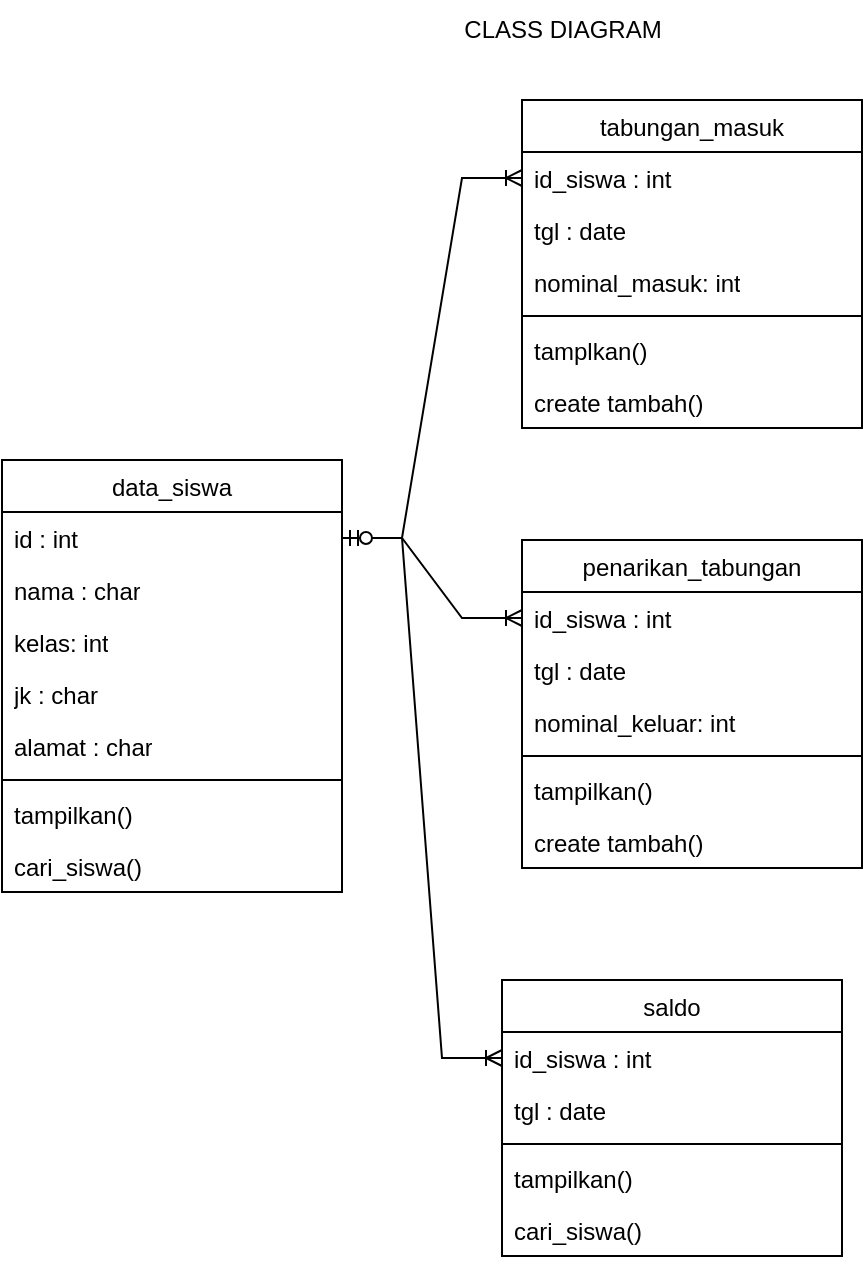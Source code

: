 <mxfile version="24.7.12">
  <diagram name="Page-1" id="NdQ-0UeCsLzunBc1ytQY">
    <mxGraphModel dx="1674" dy="1872" grid="1" gridSize="10" guides="1" tooltips="1" connect="1" arrows="1" fold="1" page="1" pageScale="1" pageWidth="850" pageHeight="1100" math="0" shadow="0">
      <root>
        <mxCell id="0" />
        <mxCell id="1" parent="0" />
        <mxCell id="avfFgY5h9pjGfj-I8yLz-34" value="&lt;span style=&quot;font-weight: 400;&quot;&gt;penarikan_tabungan&lt;/span&gt;" style="swimlane;fontStyle=1;align=center;verticalAlign=top;childLayout=stackLayout;horizontal=1;startSize=26;horizontalStack=0;resizeParent=1;resizeParentMax=0;resizeLast=0;collapsible=1;marginBottom=0;whiteSpace=wrap;html=1;" parent="1" vertex="1">
          <mxGeometry x="370" y="-820" width="170" height="164" as="geometry" />
        </mxCell>
        <mxCell id="avfFgY5h9pjGfj-I8yLz-45" value="id_siswa : int" style="text;strokeColor=none;fillColor=none;align=left;verticalAlign=top;spacingLeft=4;spacingRight=4;overflow=hidden;rotatable=0;points=[[0,0.5],[1,0.5]];portConstraint=eastwest;whiteSpace=wrap;html=1;" parent="avfFgY5h9pjGfj-I8yLz-34" vertex="1">
          <mxGeometry y="26" width="170" height="26" as="geometry" />
        </mxCell>
        <mxCell id="wWe5XqqTqYmhKktBKHbf-20" value="tgl : date" style="text;strokeColor=none;fillColor=none;align=left;verticalAlign=top;spacingLeft=4;spacingRight=4;overflow=hidden;rotatable=0;points=[[0,0.5],[1,0.5]];portConstraint=eastwest;whiteSpace=wrap;html=1;" parent="avfFgY5h9pjGfj-I8yLz-34" vertex="1">
          <mxGeometry y="52" width="170" height="26" as="geometry" />
        </mxCell>
        <mxCell id="avfFgY5h9pjGfj-I8yLz-37" value="nominal_keluar: int" style="text;strokeColor=none;fillColor=none;align=left;verticalAlign=top;spacingLeft=4;spacingRight=4;overflow=hidden;rotatable=0;points=[[0,0.5],[1,0.5]];portConstraint=eastwest;whiteSpace=wrap;html=1;" parent="avfFgY5h9pjGfj-I8yLz-34" vertex="1">
          <mxGeometry y="78" width="170" height="26" as="geometry" />
        </mxCell>
        <mxCell id="avfFgY5h9pjGfj-I8yLz-38" value="" style="line;strokeWidth=1;fillColor=none;align=left;verticalAlign=middle;spacingTop=-1;spacingLeft=3;spacingRight=3;rotatable=0;labelPosition=right;points=[];portConstraint=eastwest;strokeColor=inherit;" parent="avfFgY5h9pjGfj-I8yLz-34" vertex="1">
          <mxGeometry y="104" width="170" height="8" as="geometry" />
        </mxCell>
        <mxCell id="avfFgY5h9pjGfj-I8yLz-44" value="tampilkan()" style="text;strokeColor=none;fillColor=none;align=left;verticalAlign=top;spacingLeft=4;spacingRight=4;overflow=hidden;rotatable=0;points=[[0,0.5],[1,0.5]];portConstraint=eastwest;whiteSpace=wrap;html=1;" parent="avfFgY5h9pjGfj-I8yLz-34" vertex="1">
          <mxGeometry y="112" width="170" height="26" as="geometry" />
        </mxCell>
        <mxCell id="wWe5XqqTqYmhKktBKHbf-12" value="create tambah()" style="text;strokeColor=none;fillColor=none;align=left;verticalAlign=top;spacingLeft=4;spacingRight=4;overflow=hidden;rotatable=0;points=[[0,0.5],[1,0.5]];portConstraint=eastwest;whiteSpace=wrap;html=1;" parent="avfFgY5h9pjGfj-I8yLz-34" vertex="1">
          <mxGeometry y="138" width="170" height="26" as="geometry" />
        </mxCell>
        <mxCell id="avfFgY5h9pjGfj-I8yLz-57" value="&lt;span style=&quot;font-weight: 400;&quot;&gt;data_siswa&lt;/span&gt;" style="swimlane;fontStyle=1;align=center;verticalAlign=top;childLayout=stackLayout;horizontal=1;startSize=26;horizontalStack=0;resizeParent=1;resizeParentMax=0;resizeLast=0;collapsible=1;marginBottom=0;whiteSpace=wrap;html=1;" parent="1" vertex="1">
          <mxGeometry x="110" y="-860" width="170" height="216" as="geometry" />
        </mxCell>
        <mxCell id="WPfIaO0SpRh4efCsDEcP-2" value="id : int" style="text;strokeColor=none;fillColor=none;align=left;verticalAlign=top;spacingLeft=4;spacingRight=4;overflow=hidden;rotatable=0;points=[[0,0.5],[1,0.5]];portConstraint=eastwest;whiteSpace=wrap;html=1;" parent="avfFgY5h9pjGfj-I8yLz-57" vertex="1">
          <mxGeometry y="26" width="170" height="26" as="geometry" />
        </mxCell>
        <mxCell id="avfFgY5h9pjGfj-I8yLz-58" value="nama : char" style="text;strokeColor=none;fillColor=none;align=left;verticalAlign=top;spacingLeft=4;spacingRight=4;overflow=hidden;rotatable=0;points=[[0,0.5],[1,0.5]];portConstraint=eastwest;whiteSpace=wrap;html=1;" parent="avfFgY5h9pjGfj-I8yLz-57" vertex="1">
          <mxGeometry y="52" width="170" height="26" as="geometry" />
        </mxCell>
        <mxCell id="avfFgY5h9pjGfj-I8yLz-59" value="kelas: int" style="text;strokeColor=none;fillColor=none;align=left;verticalAlign=top;spacingLeft=4;spacingRight=4;overflow=hidden;rotatable=0;points=[[0,0.5],[1,0.5]];portConstraint=eastwest;whiteSpace=wrap;html=1;" parent="avfFgY5h9pjGfj-I8yLz-57" vertex="1">
          <mxGeometry y="78" width="170" height="26" as="geometry" />
        </mxCell>
        <mxCell id="avfFgY5h9pjGfj-I8yLz-60" value="jk : char" style="text;strokeColor=none;fillColor=none;align=left;verticalAlign=top;spacingLeft=4;spacingRight=4;overflow=hidden;rotatable=0;points=[[0,0.5],[1,0.5]];portConstraint=eastwest;whiteSpace=wrap;html=1;" parent="avfFgY5h9pjGfj-I8yLz-57" vertex="1">
          <mxGeometry y="104" width="170" height="26" as="geometry" />
        </mxCell>
        <mxCell id="avfFgY5h9pjGfj-I8yLz-70" value="alamat : char" style="text;strokeColor=none;fillColor=none;align=left;verticalAlign=top;spacingLeft=4;spacingRight=4;overflow=hidden;rotatable=0;points=[[0,0.5],[1,0.5]];portConstraint=eastwest;whiteSpace=wrap;html=1;" parent="avfFgY5h9pjGfj-I8yLz-57" vertex="1">
          <mxGeometry y="130" width="170" height="26" as="geometry" />
        </mxCell>
        <mxCell id="avfFgY5h9pjGfj-I8yLz-61" value="" style="line;strokeWidth=1;fillColor=none;align=left;verticalAlign=middle;spacingTop=-1;spacingLeft=3;spacingRight=3;rotatable=0;labelPosition=right;points=[];portConstraint=eastwest;strokeColor=inherit;" parent="avfFgY5h9pjGfj-I8yLz-57" vertex="1">
          <mxGeometry y="156" width="170" height="8" as="geometry" />
        </mxCell>
        <mxCell id="avfFgY5h9pjGfj-I8yLz-66" value="tampilkan()" style="text;strokeColor=none;fillColor=none;align=left;verticalAlign=top;spacingLeft=4;spacingRight=4;overflow=hidden;rotatable=0;points=[[0,0.5],[1,0.5]];portConstraint=eastwest;whiteSpace=wrap;html=1;" parent="avfFgY5h9pjGfj-I8yLz-57" vertex="1">
          <mxGeometry y="164" width="170" height="26" as="geometry" />
        </mxCell>
        <mxCell id="WPfIaO0SpRh4efCsDEcP-3" value="cari_siswa()" style="text;strokeColor=none;fillColor=none;align=left;verticalAlign=top;spacingLeft=4;spacingRight=4;overflow=hidden;rotatable=0;points=[[0,0.5],[1,0.5]];portConstraint=eastwest;whiteSpace=wrap;html=1;" parent="avfFgY5h9pjGfj-I8yLz-57" vertex="1">
          <mxGeometry y="190" width="170" height="26" as="geometry" />
        </mxCell>
        <mxCell id="avfFgY5h9pjGfj-I8yLz-90" value="&lt;span style=&quot;font-weight: 400;&quot;&gt;tabungan_masuk&lt;/span&gt;" style="swimlane;fontStyle=1;align=center;verticalAlign=top;childLayout=stackLayout;horizontal=1;startSize=26;horizontalStack=0;resizeParent=1;resizeParentMax=0;resizeLast=0;collapsible=1;marginBottom=0;whiteSpace=wrap;html=1;" parent="1" vertex="1">
          <mxGeometry x="370" y="-1040" width="170" height="164" as="geometry" />
        </mxCell>
        <mxCell id="avfFgY5h9pjGfj-I8yLz-91" value="id_siswa : int" style="text;strokeColor=none;fillColor=none;align=left;verticalAlign=top;spacingLeft=4;spacingRight=4;overflow=hidden;rotatable=0;points=[[0,0.5],[1,0.5]];portConstraint=eastwest;whiteSpace=wrap;html=1;" parent="avfFgY5h9pjGfj-I8yLz-90" vertex="1">
          <mxGeometry y="26" width="170" height="26" as="geometry" />
        </mxCell>
        <mxCell id="wWe5XqqTqYmhKktBKHbf-19" value="tgl : date" style="text;strokeColor=none;fillColor=none;align=left;verticalAlign=top;spacingLeft=4;spacingRight=4;overflow=hidden;rotatable=0;points=[[0,0.5],[1,0.5]];portConstraint=eastwest;whiteSpace=wrap;html=1;" parent="avfFgY5h9pjGfj-I8yLz-90" vertex="1">
          <mxGeometry y="52" width="170" height="26" as="geometry" />
        </mxCell>
        <mxCell id="avfFgY5h9pjGfj-I8yLz-94" value="nominal_masuk: int" style="text;strokeColor=none;fillColor=none;align=left;verticalAlign=top;spacingLeft=4;spacingRight=4;overflow=hidden;rotatable=0;points=[[0,0.5],[1,0.5]];portConstraint=eastwest;whiteSpace=wrap;html=1;" parent="avfFgY5h9pjGfj-I8yLz-90" vertex="1">
          <mxGeometry y="78" width="170" height="26" as="geometry" />
        </mxCell>
        <mxCell id="avfFgY5h9pjGfj-I8yLz-95" value="" style="line;strokeWidth=1;fillColor=none;align=left;verticalAlign=middle;spacingTop=-1;spacingLeft=3;spacingRight=3;rotatable=0;labelPosition=right;points=[];portConstraint=eastwest;strokeColor=inherit;" parent="avfFgY5h9pjGfj-I8yLz-90" vertex="1">
          <mxGeometry y="104" width="170" height="8" as="geometry" />
        </mxCell>
        <mxCell id="avfFgY5h9pjGfj-I8yLz-99" value="tamplkan()" style="text;strokeColor=none;fillColor=none;align=left;verticalAlign=top;spacingLeft=4;spacingRight=4;overflow=hidden;rotatable=0;points=[[0,0.5],[1,0.5]];portConstraint=eastwest;whiteSpace=wrap;html=1;" parent="avfFgY5h9pjGfj-I8yLz-90" vertex="1">
          <mxGeometry y="112" width="170" height="26" as="geometry" />
        </mxCell>
        <mxCell id="wWe5XqqTqYmhKktBKHbf-1" value="create tambah()" style="text;strokeColor=none;fillColor=none;align=left;verticalAlign=top;spacingLeft=4;spacingRight=4;overflow=hidden;rotatable=0;points=[[0,0.5],[1,0.5]];portConstraint=eastwest;whiteSpace=wrap;html=1;" parent="avfFgY5h9pjGfj-I8yLz-90" vertex="1">
          <mxGeometry y="138" width="170" height="26" as="geometry" />
        </mxCell>
        <mxCell id="wWe5XqqTqYmhKktBKHbf-2" value="&lt;span style=&quot;font-weight: 400;&quot;&gt;saldo&lt;/span&gt;" style="swimlane;fontStyle=1;align=center;verticalAlign=top;childLayout=stackLayout;horizontal=1;startSize=26;horizontalStack=0;resizeParent=1;resizeParentMax=0;resizeLast=0;collapsible=1;marginBottom=0;whiteSpace=wrap;html=1;" parent="1" vertex="1">
          <mxGeometry x="360" y="-600" width="170" height="138" as="geometry" />
        </mxCell>
        <mxCell id="wWe5XqqTqYmhKktBKHbf-3" value="id_siswa : int" style="text;strokeColor=none;fillColor=none;align=left;verticalAlign=top;spacingLeft=4;spacingRight=4;overflow=hidden;rotatable=0;points=[[0,0.5],[1,0.5]];portConstraint=eastwest;whiteSpace=wrap;html=1;" parent="wWe5XqqTqYmhKktBKHbf-2" vertex="1">
          <mxGeometry y="26" width="170" height="26" as="geometry" />
        </mxCell>
        <mxCell id="wWe5XqqTqYmhKktBKHbf-22" value="tgl : date" style="text;strokeColor=none;fillColor=none;align=left;verticalAlign=top;spacingLeft=4;spacingRight=4;overflow=hidden;rotatable=0;points=[[0,0.5],[1,0.5]];portConstraint=eastwest;whiteSpace=wrap;html=1;" parent="wWe5XqqTqYmhKktBKHbf-2" vertex="1">
          <mxGeometry y="52" width="170" height="26" as="geometry" />
        </mxCell>
        <mxCell id="wWe5XqqTqYmhKktBKHbf-8" value="" style="line;strokeWidth=1;fillColor=none;align=left;verticalAlign=middle;spacingTop=-1;spacingLeft=3;spacingRight=3;rotatable=0;labelPosition=right;points=[];portConstraint=eastwest;strokeColor=inherit;" parent="wWe5XqqTqYmhKktBKHbf-2" vertex="1">
          <mxGeometry y="78" width="170" height="8" as="geometry" />
        </mxCell>
        <mxCell id="wWe5XqqTqYmhKktBKHbf-9" value="tampilkan()" style="text;strokeColor=none;fillColor=none;align=left;verticalAlign=top;spacingLeft=4;spacingRight=4;overflow=hidden;rotatable=0;points=[[0,0.5],[1,0.5]];portConstraint=eastwest;whiteSpace=wrap;html=1;" parent="wWe5XqqTqYmhKktBKHbf-2" vertex="1">
          <mxGeometry y="86" width="170" height="26" as="geometry" />
        </mxCell>
        <mxCell id="wWe5XqqTqYmhKktBKHbf-10" value="cari_siswa()" style="text;strokeColor=none;fillColor=none;align=left;verticalAlign=top;spacingLeft=4;spacingRight=4;overflow=hidden;rotatable=0;points=[[0,0.5],[1,0.5]];portConstraint=eastwest;whiteSpace=wrap;html=1;" parent="wWe5XqqTqYmhKktBKHbf-2" vertex="1">
          <mxGeometry y="112" width="170" height="26" as="geometry" />
        </mxCell>
        <mxCell id="wWe5XqqTqYmhKktBKHbf-16" value="" style="edgeStyle=entityRelationEdgeStyle;fontSize=12;html=1;endArrow=ERoneToMany;startArrow=ERmandOne;rounded=0;" parent="1" source="WPfIaO0SpRh4efCsDEcP-2" target="avfFgY5h9pjGfj-I8yLz-91" edge="1">
          <mxGeometry width="100" height="100" relative="1" as="geometry">
            <mxPoint x="370" y="-750" as="sourcePoint" />
            <mxPoint x="470" y="-850" as="targetPoint" />
            <Array as="points">
              <mxPoint x="390" y="-920" />
            </Array>
          </mxGeometry>
        </mxCell>
        <mxCell id="wWe5XqqTqYmhKktBKHbf-17" value="" style="edgeStyle=entityRelationEdgeStyle;fontSize=12;html=1;endArrow=ERoneToMany;startArrow=ERmandOne;rounded=0;" parent="1" source="WPfIaO0SpRh4efCsDEcP-2" target="avfFgY5h9pjGfj-I8yLz-45" edge="1">
          <mxGeometry width="100" height="100" relative="1" as="geometry">
            <mxPoint x="220" y="-775" as="sourcePoint" />
            <mxPoint x="380" y="-885" as="targetPoint" />
            <Array as="points">
              <mxPoint x="220" y="-725" />
            </Array>
          </mxGeometry>
        </mxCell>
        <mxCell id="wWe5XqqTqYmhKktBKHbf-18" value="" style="edgeStyle=entityRelationEdgeStyle;fontSize=12;html=1;endArrow=ERoneToMany;startArrow=ERzeroToOne;rounded=0;" parent="1" source="WPfIaO0SpRh4efCsDEcP-2" target="wWe5XqqTqYmhKktBKHbf-3" edge="1">
          <mxGeometry width="100" height="100" relative="1" as="geometry">
            <mxPoint x="266.94" y="-822" as="sourcePoint" />
            <mxPoint x="360" y="-708.992" as="targetPoint" />
            <Array as="points">
              <mxPoint x="198.98" y="-806" />
            </Array>
          </mxGeometry>
        </mxCell>
        <mxCell id="LqMZ1PiGz95mGQ6cvwwg-1" value="CLASS DIAGRAM" style="text;html=1;align=center;verticalAlign=middle;resizable=0;points=[];autosize=1;strokeColor=none;fillColor=none;" vertex="1" parent="1">
          <mxGeometry x="330" y="-1090" width="120" height="30" as="geometry" />
        </mxCell>
      </root>
    </mxGraphModel>
  </diagram>
</mxfile>
